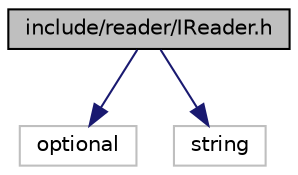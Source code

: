 digraph "include/reader/IReader.h"
{
 // LATEX_PDF_SIZE
  edge [fontname="Helvetica",fontsize="10",labelfontname="Helvetica",labelfontsize="10"];
  node [fontname="Helvetica",fontsize="10",shape=record];
  Node1 [label="include/reader/IReader.h",height=0.2,width=0.4,color="black", fillcolor="grey75", style="filled", fontcolor="black",tooltip="This file declares interface for the reader."];
  Node1 -> Node2 [color="midnightblue",fontsize="10",style="solid",fontname="Helvetica"];
  Node2 [label="optional",height=0.2,width=0.4,color="grey75", fillcolor="white", style="filled",tooltip=" "];
  Node1 -> Node3 [color="midnightblue",fontsize="10",style="solid",fontname="Helvetica"];
  Node3 [label="string",height=0.2,width=0.4,color="grey75", fillcolor="white", style="filled",tooltip=" "];
}

